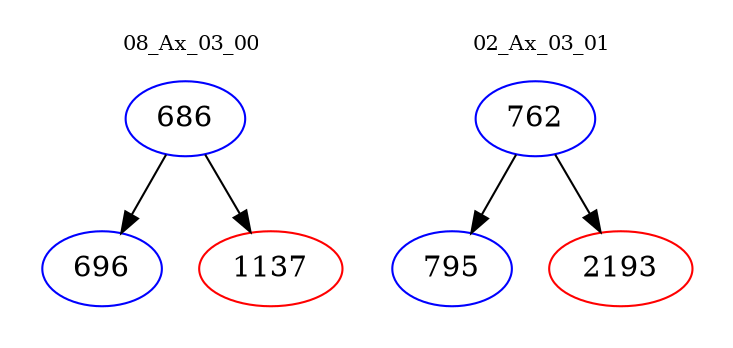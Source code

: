 digraph{
subgraph cluster_0 {
color = white
label = "08_Ax_03_00";
fontsize=10;
T0_686 [label="686", color="blue"]
T0_686 -> T0_696 [color="black"]
T0_696 [label="696", color="blue"]
T0_686 -> T0_1137 [color="black"]
T0_1137 [label="1137", color="red"]
}
subgraph cluster_1 {
color = white
label = "02_Ax_03_01";
fontsize=10;
T1_762 [label="762", color="blue"]
T1_762 -> T1_795 [color="black"]
T1_795 [label="795", color="blue"]
T1_762 -> T1_2193 [color="black"]
T1_2193 [label="2193", color="red"]
}
}
